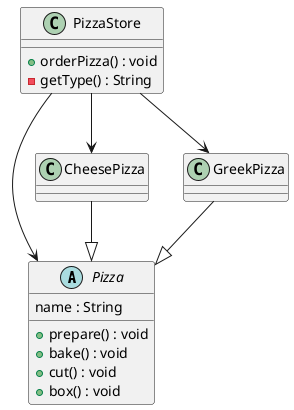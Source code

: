 @startuml

abstract class Pizza{
    name : String

    + prepare() : void
    + bake() : void
    + cut() : void
    + box() : void
}

class CheesePizza {

}

CheesePizza --|> Pizza

class GreekPizza {

}

GreekPizza --|> Pizza

class PizzaStore{
    + orderPizza() : void
    - getType() : String
}

PizzaStore --> Pizza
PizzaStore --> CheesePizza
PizzaStore --> GreekPizza


@enduml